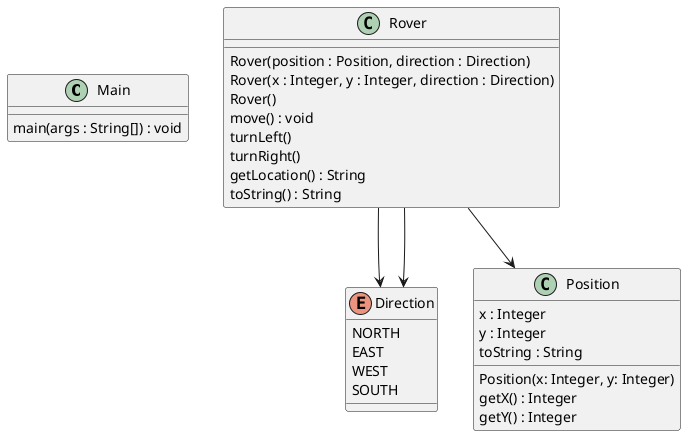 @startuml
'https://plantuml.com/class-diagram

class Main {
main(args : String[]) : void
}

Rover --> Direction
Rover --> Direction

Rover --> Position

class Position{
x : Integer
y : Integer
Position(x: Integer, y: Integer)
getX() : Integer
getY() : Integer
toString : String
}

class Rover {
Rover(position : Position, direction : Direction)
Rover(x : Integer, y : Integer, direction : Direction)
Rover()
move() : void
turnLeft()
turnRight()
getLocation() : String
toString() : String
}

enum Direction {
NORTH
EAST
WEST
SOUTH
}

@enduml